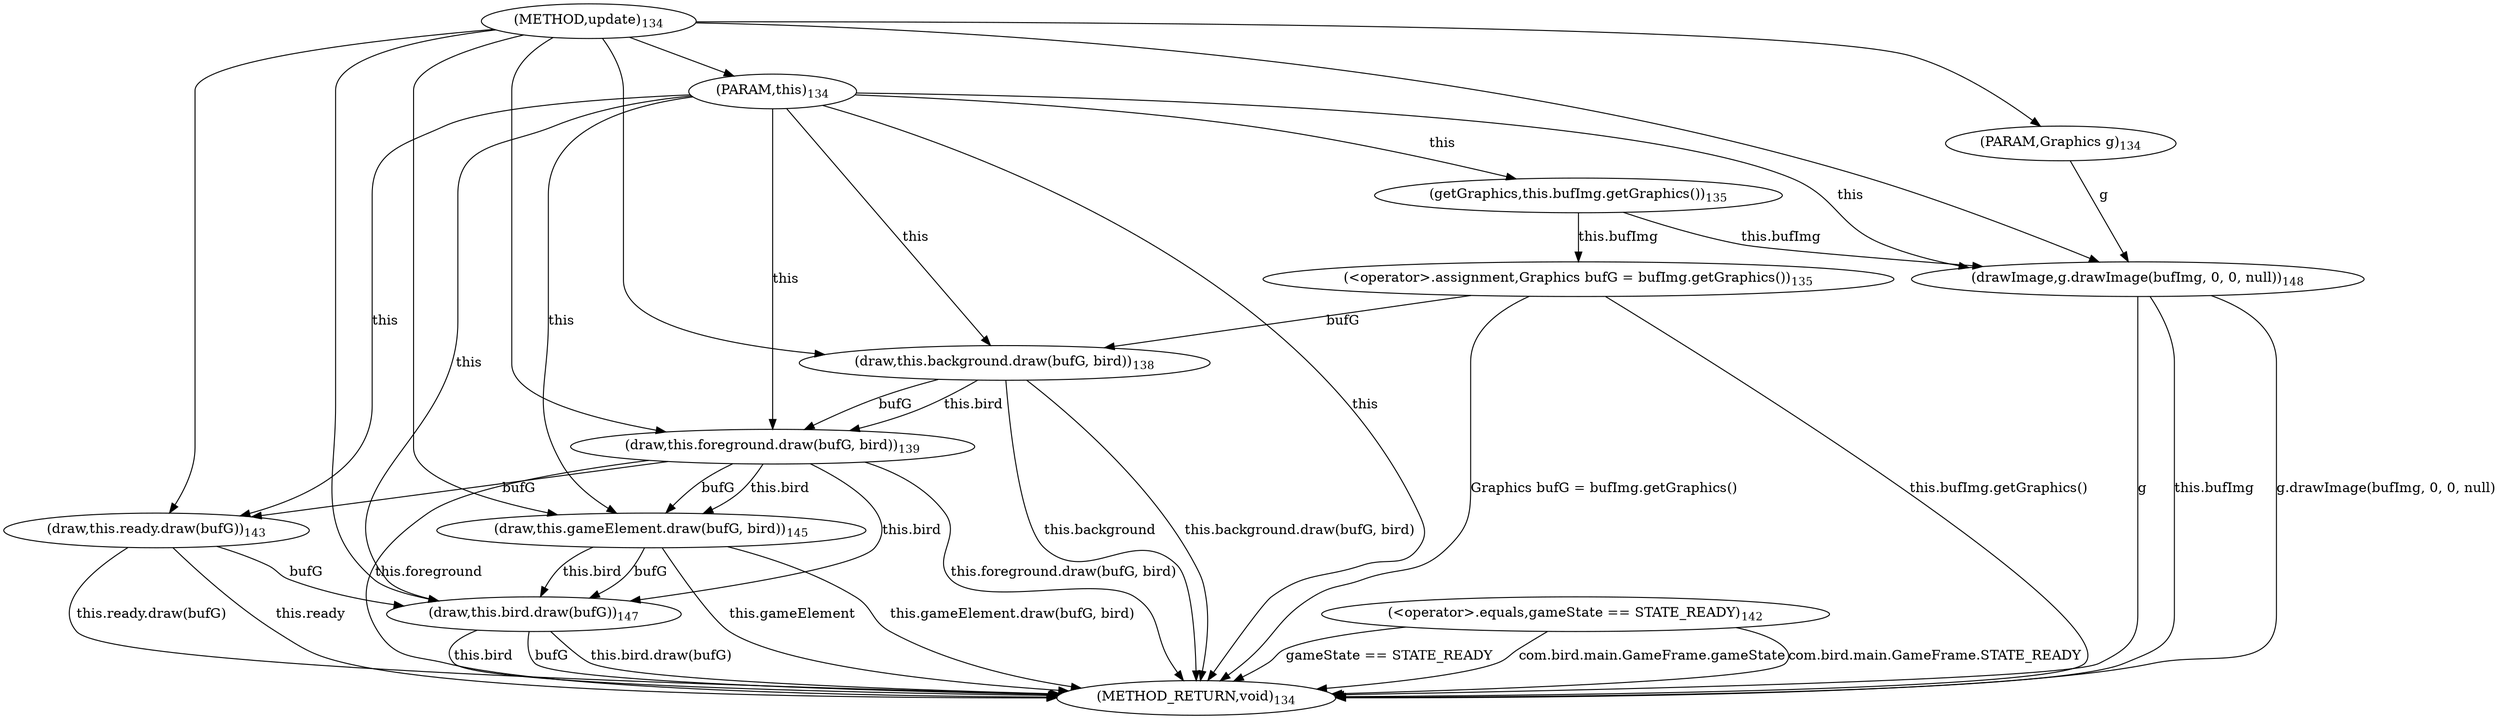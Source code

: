digraph "update" {  
"907" [label = <(METHOD,update)<SUB>134</SUB>> ]
"973" [label = <(METHOD_RETURN,void)<SUB>134</SUB>> ]
"908" [label = <(PARAM,this)<SUB>134</SUB>> ]
"909" [label = <(PARAM,Graphics g)<SUB>134</SUB>> ]
"912" [label = <(&lt;operator&gt;.assignment,Graphics bufG = bufImg.getGraphics())<SUB>135</SUB>> ]
"918" [label = <(draw,this.background.draw(bufG, bird))<SUB>138</SUB>> ]
"926" [label = <(draw,this.foreground.draw(bufG, bird))<SUB>139</SUB>> ]
"958" [label = <(draw,this.bird.draw(bufG))<SUB>147</SUB>> ]
"963" [label = <(drawImage,g.drawImage(bufImg, 0, 0, null))<SUB>148</SUB>> ]
"912" [label = <(&lt;operator&gt;.assignment,Graphics bufG = bufImg.getGraphics())<SUB>135</SUB>> ]
"912" [label = <(&lt;operator&gt;.assignment,Graphics bufG = bufImg.getGraphics())<SUB>135</SUB>> ]
"918" [label = <(draw,this.background.draw(bufG, bird))<SUB>138</SUB>> ]
"918" [label = <(draw,this.background.draw(bufG, bird))<SUB>138</SUB>> ]
"918" [label = <(draw,this.background.draw(bufG, bird))<SUB>138</SUB>> ]
"926" [label = <(draw,this.foreground.draw(bufG, bird))<SUB>139</SUB>> ]
"926" [label = <(draw,this.foreground.draw(bufG, bird))<SUB>139</SUB>> ]
"926" [label = <(draw,this.foreground.draw(bufG, bird))<SUB>139</SUB>> ]
"935" [label = <(&lt;operator&gt;.equals,gameState == STATE_READY)<SUB>142</SUB>> ]
"958" [label = <(draw,this.bird.draw(bufG))<SUB>147</SUB>> ]
"958" [label = <(draw,this.bird.draw(bufG))<SUB>147</SUB>> ]
"963" [label = <(drawImage,g.drawImage(bufImg, 0, 0, null))<SUB>148</SUB>> ]
"963" [label = <(drawImage,g.drawImage(bufImg, 0, 0, null))<SUB>148</SUB>> ]
"963" [label = <(drawImage,g.drawImage(bufImg, 0, 0, null))<SUB>148</SUB>> ]
"963" [label = <(drawImage,g.drawImage(bufImg, 0, 0, null))<SUB>148</SUB>> ]
"963" [label = <(drawImage,g.drawImage(bufImg, 0, 0, null))<SUB>148</SUB>> ]
"914" [label = <(getGraphics,this.bufImg.getGraphics())<SUB>135</SUB>> ]
"935" [label = <(&lt;operator&gt;.equals,gameState == STATE_READY)<SUB>142</SUB>> ]
"935" [label = <(&lt;operator&gt;.equals,gameState == STATE_READY)<SUB>142</SUB>> ]
"943" [label = <(draw,this.ready.draw(bufG))<SUB>143</SUB>> ]
"943" [label = <(draw,this.ready.draw(bufG))<SUB>143</SUB>> ]
"943" [label = <(draw,this.ready.draw(bufG))<SUB>143</SUB>> ]
"950" [label = <(draw,this.gameElement.draw(bufG, bird))<SUB>145</SUB>> ]
"950" [label = <(draw,this.gameElement.draw(bufG, bird))<SUB>145</SUB>> ]
"950" [label = <(draw,this.gameElement.draw(bufG, bird))<SUB>145</SUB>> ]
"950" [label = <(draw,this.gameElement.draw(bufG, bird))<SUB>145</SUB>> ]
  "908" -> "973"  [ label = "this"] 
  "912" -> "973"  [ label = "this.bufImg.getGraphics()"] 
  "912" -> "973"  [ label = "Graphics bufG = bufImg.getGraphics()"] 
  "918" -> "973"  [ label = "this.background"] 
  "918" -> "973"  [ label = "this.background.draw(bufG, bird)"] 
  "926" -> "973"  [ label = "this.foreground"] 
  "926" -> "973"  [ label = "this.foreground.draw(bufG, bird)"] 
  "935" -> "973"  [ label = "com.bird.main.GameFrame.gameState"] 
  "935" -> "973"  [ label = "com.bird.main.GameFrame.STATE_READY"] 
  "935" -> "973"  [ label = "gameState == STATE_READY"] 
  "950" -> "973"  [ label = "this.gameElement"] 
  "950" -> "973"  [ label = "this.gameElement.draw(bufG, bird)"] 
  "943" -> "973"  [ label = "this.ready"] 
  "943" -> "973"  [ label = "this.ready.draw(bufG)"] 
  "958" -> "973"  [ label = "this.bird"] 
  "958" -> "973"  [ label = "bufG"] 
  "958" -> "973"  [ label = "this.bird.draw(bufG)"] 
  "963" -> "973"  [ label = "g"] 
  "963" -> "973"  [ label = "this.bufImg"] 
  "963" -> "973"  [ label = "g.drawImage(bufImg, 0, 0, null)"] 
  "907" -> "908" 
  "907" -> "909" 
  "914" -> "912"  [ label = "this.bufImg"] 
  "908" -> "918"  [ label = "this"] 
  "912" -> "918"  [ label = "bufG"] 
  "907" -> "918" 
  "908" -> "926"  [ label = "this"] 
  "918" -> "926"  [ label = "bufG"] 
  "907" -> "926" 
  "918" -> "926"  [ label = "this.bird"] 
  "908" -> "958"  [ label = "this"] 
  "926" -> "958"  [ label = "this.bird"] 
  "950" -> "958"  [ label = "this.bird"] 
  "950" -> "958"  [ label = "bufG"] 
  "943" -> "958"  [ label = "bufG"] 
  "907" -> "958" 
  "909" -> "963"  [ label = "g"] 
  "907" -> "963" 
  "908" -> "963"  [ label = "this"] 
  "914" -> "963"  [ label = "this.bufImg"] 
  "908" -> "914"  [ label = "this"] 
  "908" -> "943"  [ label = "this"] 
  "926" -> "943"  [ label = "bufG"] 
  "907" -> "943" 
  "908" -> "950"  [ label = "this"] 
  "926" -> "950"  [ label = "bufG"] 
  "907" -> "950" 
  "926" -> "950"  [ label = "this.bird"] 
}
